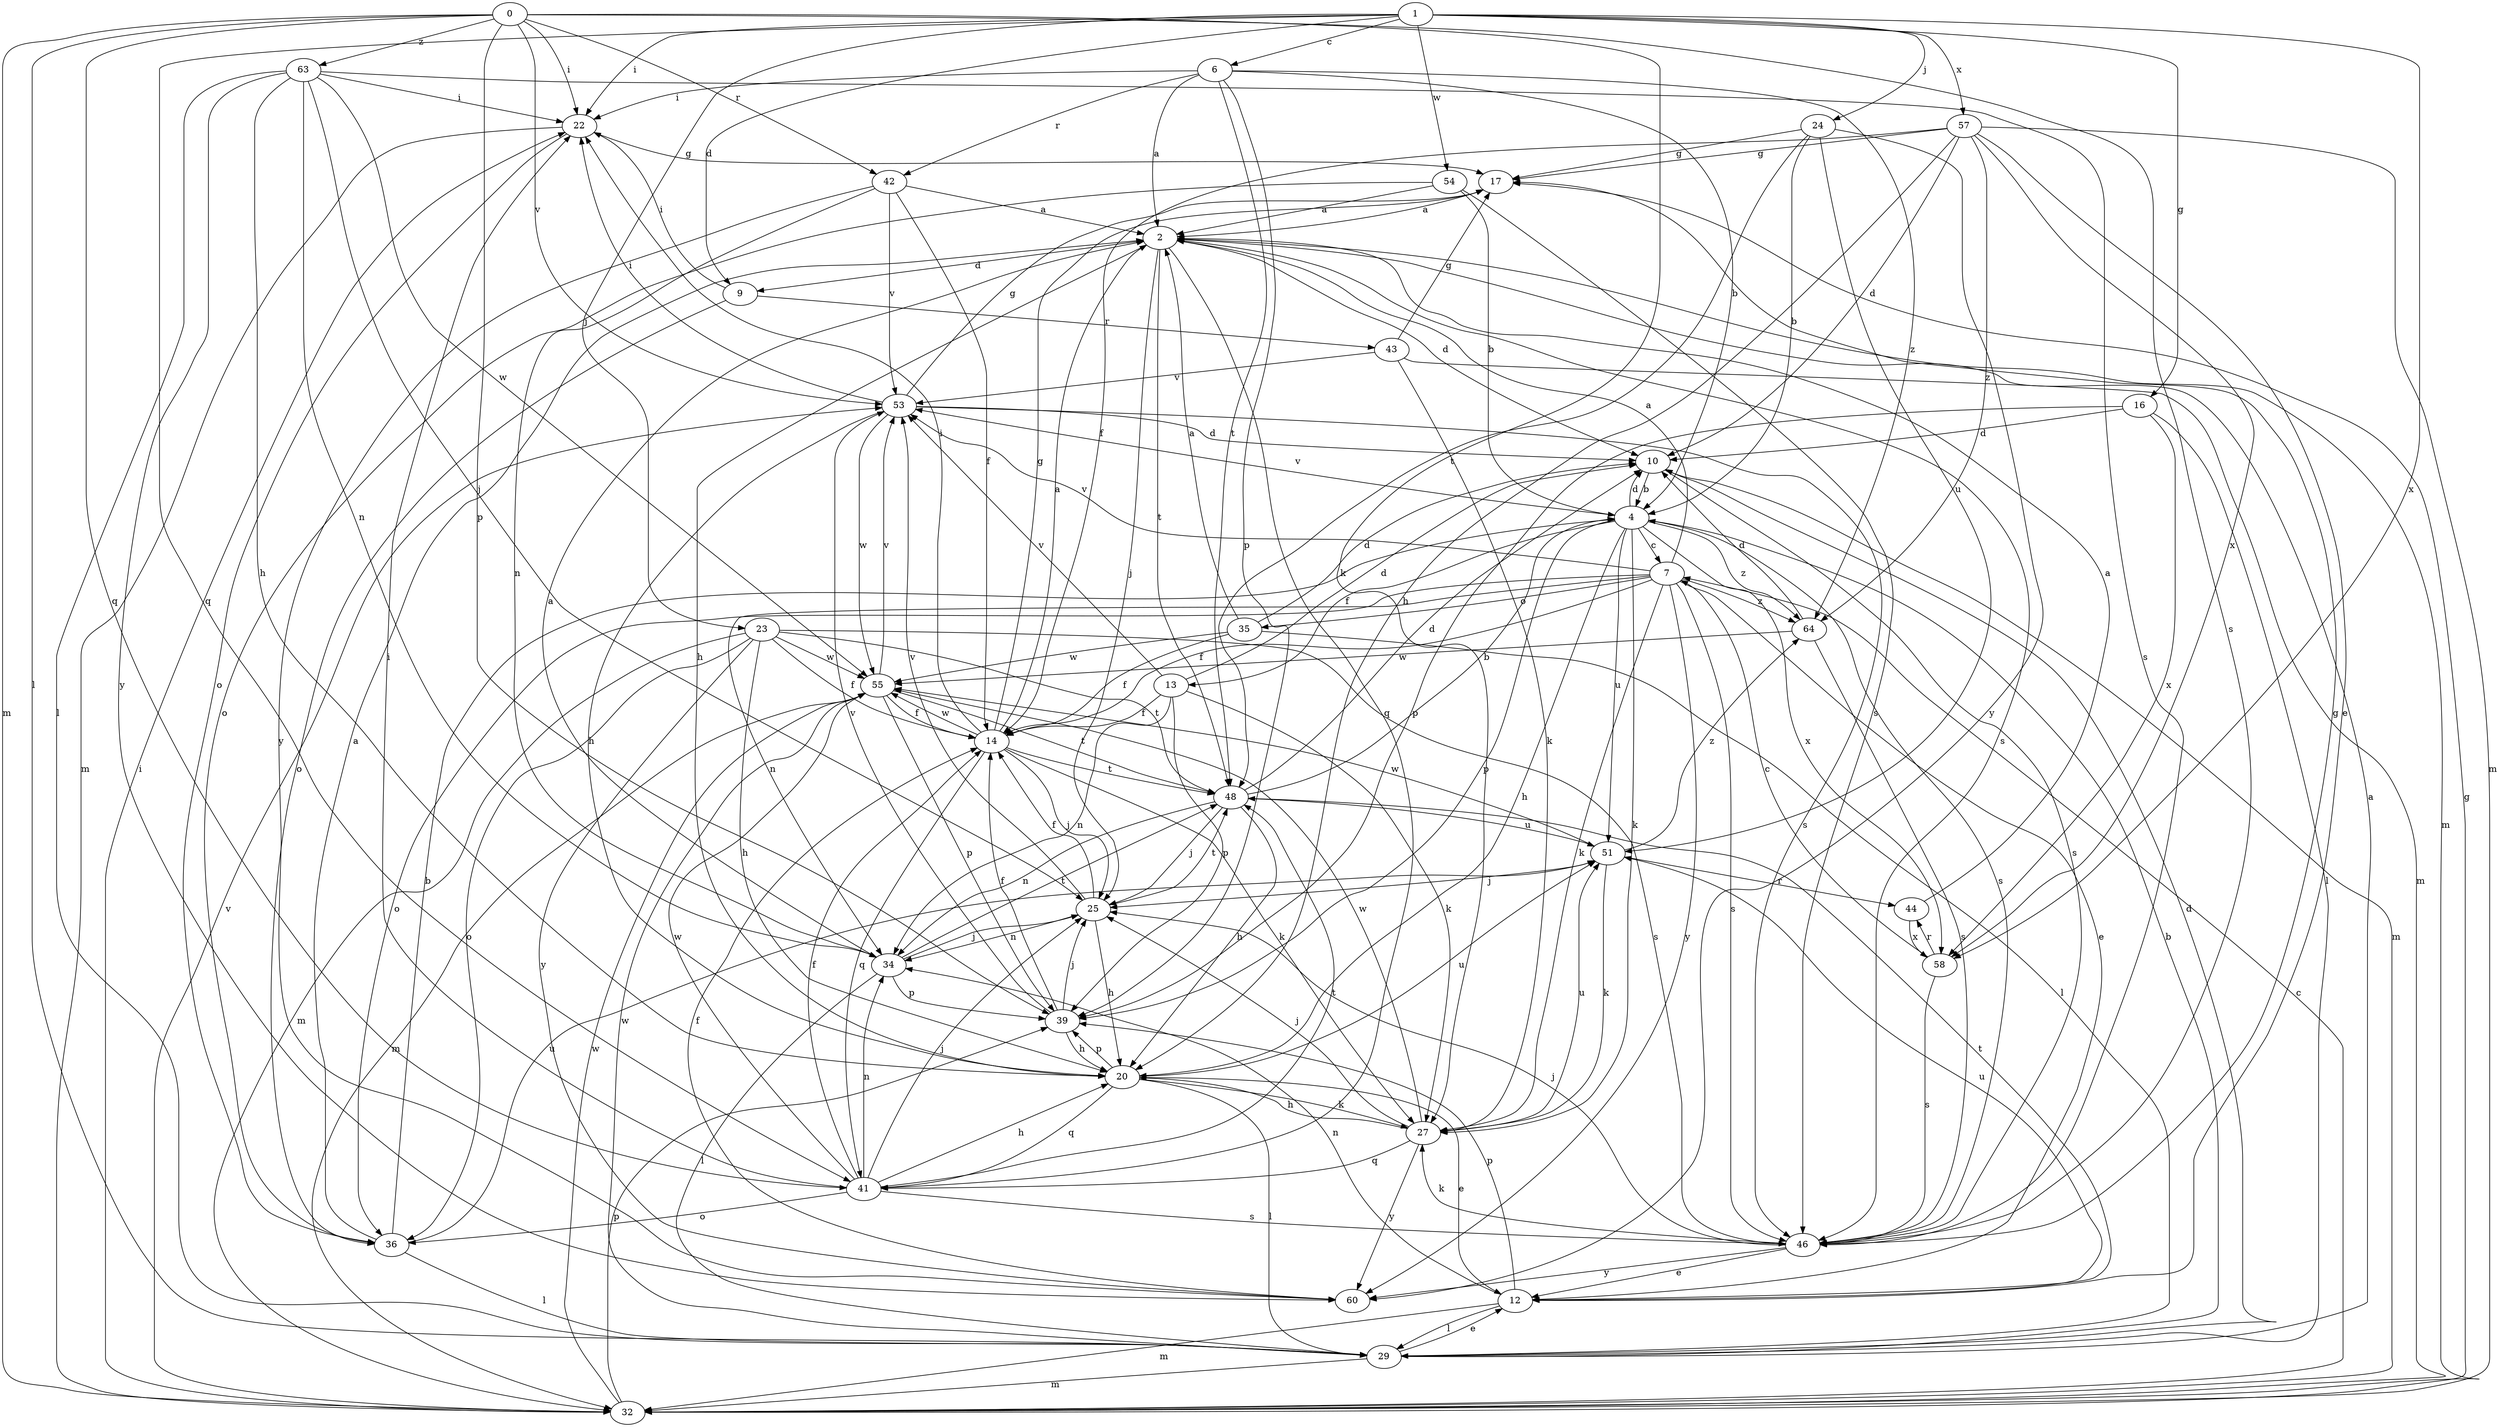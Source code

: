 strict digraph  {
0;
1;
2;
4;
6;
7;
9;
10;
12;
13;
14;
16;
17;
20;
22;
23;
24;
25;
27;
29;
32;
34;
35;
36;
39;
41;
42;
43;
44;
46;
48;
51;
53;
54;
55;
57;
58;
60;
63;
64;
0 -> 22  [label=i];
0 -> 27  [label=k];
0 -> 29  [label=l];
0 -> 32  [label=m];
0 -> 39  [label=p];
0 -> 41  [label=q];
0 -> 42  [label=r];
0 -> 46  [label=s];
0 -> 53  [label=v];
0 -> 63  [label=z];
1 -> 6  [label=c];
1 -> 9  [label=d];
1 -> 16  [label=g];
1 -> 22  [label=i];
1 -> 23  [label=j];
1 -> 24  [label=j];
1 -> 41  [label=q];
1 -> 54  [label=w];
1 -> 57  [label=x];
1 -> 58  [label=x];
2 -> 9  [label=d];
2 -> 10  [label=d];
2 -> 20  [label=h];
2 -> 25  [label=j];
2 -> 32  [label=m];
2 -> 41  [label=q];
2 -> 46  [label=s];
2 -> 48  [label=t];
4 -> 7  [label=c];
4 -> 10  [label=d];
4 -> 13  [label=f];
4 -> 20  [label=h];
4 -> 27  [label=k];
4 -> 39  [label=p];
4 -> 46  [label=s];
4 -> 51  [label=u];
4 -> 53  [label=v];
4 -> 58  [label=x];
4 -> 64  [label=z];
6 -> 2  [label=a];
6 -> 4  [label=b];
6 -> 22  [label=i];
6 -> 39  [label=p];
6 -> 42  [label=r];
6 -> 48  [label=t];
6 -> 64  [label=z];
7 -> 2  [label=a];
7 -> 12  [label=e];
7 -> 14  [label=f];
7 -> 27  [label=k];
7 -> 34  [label=n];
7 -> 35  [label=o];
7 -> 36  [label=o];
7 -> 46  [label=s];
7 -> 53  [label=v];
7 -> 60  [label=y];
7 -> 64  [label=z];
9 -> 22  [label=i];
9 -> 36  [label=o];
9 -> 43  [label=r];
10 -> 4  [label=b];
10 -> 32  [label=m];
10 -> 46  [label=s];
12 -> 29  [label=l];
12 -> 32  [label=m];
12 -> 34  [label=n];
12 -> 39  [label=p];
12 -> 48  [label=t];
12 -> 51  [label=u];
13 -> 10  [label=d];
13 -> 14  [label=f];
13 -> 27  [label=k];
13 -> 34  [label=n];
13 -> 39  [label=p];
13 -> 53  [label=v];
14 -> 2  [label=a];
14 -> 17  [label=g];
14 -> 22  [label=i];
14 -> 25  [label=j];
14 -> 27  [label=k];
14 -> 41  [label=q];
14 -> 48  [label=t];
14 -> 55  [label=w];
16 -> 10  [label=d];
16 -> 29  [label=l];
16 -> 39  [label=p];
16 -> 58  [label=x];
17 -> 2  [label=a];
20 -> 12  [label=e];
20 -> 27  [label=k];
20 -> 29  [label=l];
20 -> 39  [label=p];
20 -> 41  [label=q];
20 -> 51  [label=u];
22 -> 17  [label=g];
22 -> 32  [label=m];
22 -> 36  [label=o];
23 -> 14  [label=f];
23 -> 20  [label=h];
23 -> 32  [label=m];
23 -> 36  [label=o];
23 -> 46  [label=s];
23 -> 48  [label=t];
23 -> 55  [label=w];
23 -> 60  [label=y];
24 -> 4  [label=b];
24 -> 17  [label=g];
24 -> 48  [label=t];
24 -> 51  [label=u];
24 -> 60  [label=y];
25 -> 14  [label=f];
25 -> 20  [label=h];
25 -> 34  [label=n];
25 -> 48  [label=t];
25 -> 53  [label=v];
27 -> 20  [label=h];
27 -> 25  [label=j];
27 -> 41  [label=q];
27 -> 51  [label=u];
27 -> 55  [label=w];
27 -> 60  [label=y];
29 -> 2  [label=a];
29 -> 4  [label=b];
29 -> 10  [label=d];
29 -> 12  [label=e];
29 -> 32  [label=m];
29 -> 55  [label=w];
32 -> 7  [label=c];
32 -> 17  [label=g];
32 -> 22  [label=i];
32 -> 39  [label=p];
32 -> 53  [label=v];
32 -> 55  [label=w];
34 -> 2  [label=a];
34 -> 25  [label=j];
34 -> 29  [label=l];
34 -> 39  [label=p];
34 -> 48  [label=t];
35 -> 2  [label=a];
35 -> 10  [label=d];
35 -> 14  [label=f];
35 -> 29  [label=l];
35 -> 55  [label=w];
36 -> 2  [label=a];
36 -> 4  [label=b];
36 -> 29  [label=l];
36 -> 51  [label=u];
39 -> 14  [label=f];
39 -> 20  [label=h];
39 -> 25  [label=j];
39 -> 53  [label=v];
41 -> 14  [label=f];
41 -> 20  [label=h];
41 -> 22  [label=i];
41 -> 25  [label=j];
41 -> 34  [label=n];
41 -> 36  [label=o];
41 -> 46  [label=s];
41 -> 48  [label=t];
41 -> 55  [label=w];
42 -> 2  [label=a];
42 -> 14  [label=f];
42 -> 34  [label=n];
42 -> 53  [label=v];
42 -> 60  [label=y];
43 -> 17  [label=g];
43 -> 27  [label=k];
43 -> 32  [label=m];
43 -> 53  [label=v];
44 -> 2  [label=a];
44 -> 58  [label=x];
46 -> 12  [label=e];
46 -> 17  [label=g];
46 -> 25  [label=j];
46 -> 27  [label=k];
46 -> 60  [label=y];
48 -> 4  [label=b];
48 -> 10  [label=d];
48 -> 20  [label=h];
48 -> 25  [label=j];
48 -> 34  [label=n];
48 -> 51  [label=u];
51 -> 25  [label=j];
51 -> 27  [label=k];
51 -> 44  [label=r];
51 -> 55  [label=w];
51 -> 64  [label=z];
53 -> 10  [label=d];
53 -> 17  [label=g];
53 -> 20  [label=h];
53 -> 22  [label=i];
53 -> 46  [label=s];
53 -> 55  [label=w];
54 -> 2  [label=a];
54 -> 4  [label=b];
54 -> 36  [label=o];
54 -> 46  [label=s];
55 -> 14  [label=f];
55 -> 32  [label=m];
55 -> 39  [label=p];
55 -> 48  [label=t];
55 -> 53  [label=v];
57 -> 10  [label=d];
57 -> 12  [label=e];
57 -> 14  [label=f];
57 -> 17  [label=g];
57 -> 20  [label=h];
57 -> 32  [label=m];
57 -> 58  [label=x];
57 -> 64  [label=z];
58 -> 7  [label=c];
58 -> 44  [label=r];
58 -> 46  [label=s];
60 -> 14  [label=f];
63 -> 20  [label=h];
63 -> 22  [label=i];
63 -> 25  [label=j];
63 -> 29  [label=l];
63 -> 34  [label=n];
63 -> 46  [label=s];
63 -> 55  [label=w];
63 -> 60  [label=y];
64 -> 10  [label=d];
64 -> 46  [label=s];
64 -> 55  [label=w];
}
